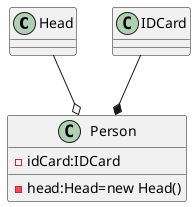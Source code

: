 @startuml

Head --o Person
IDCard --* Person

class Person{
- idCard:IDCard
- head:Head=new Head()
}
class Head{
}
class IDCard{
}

@enduml